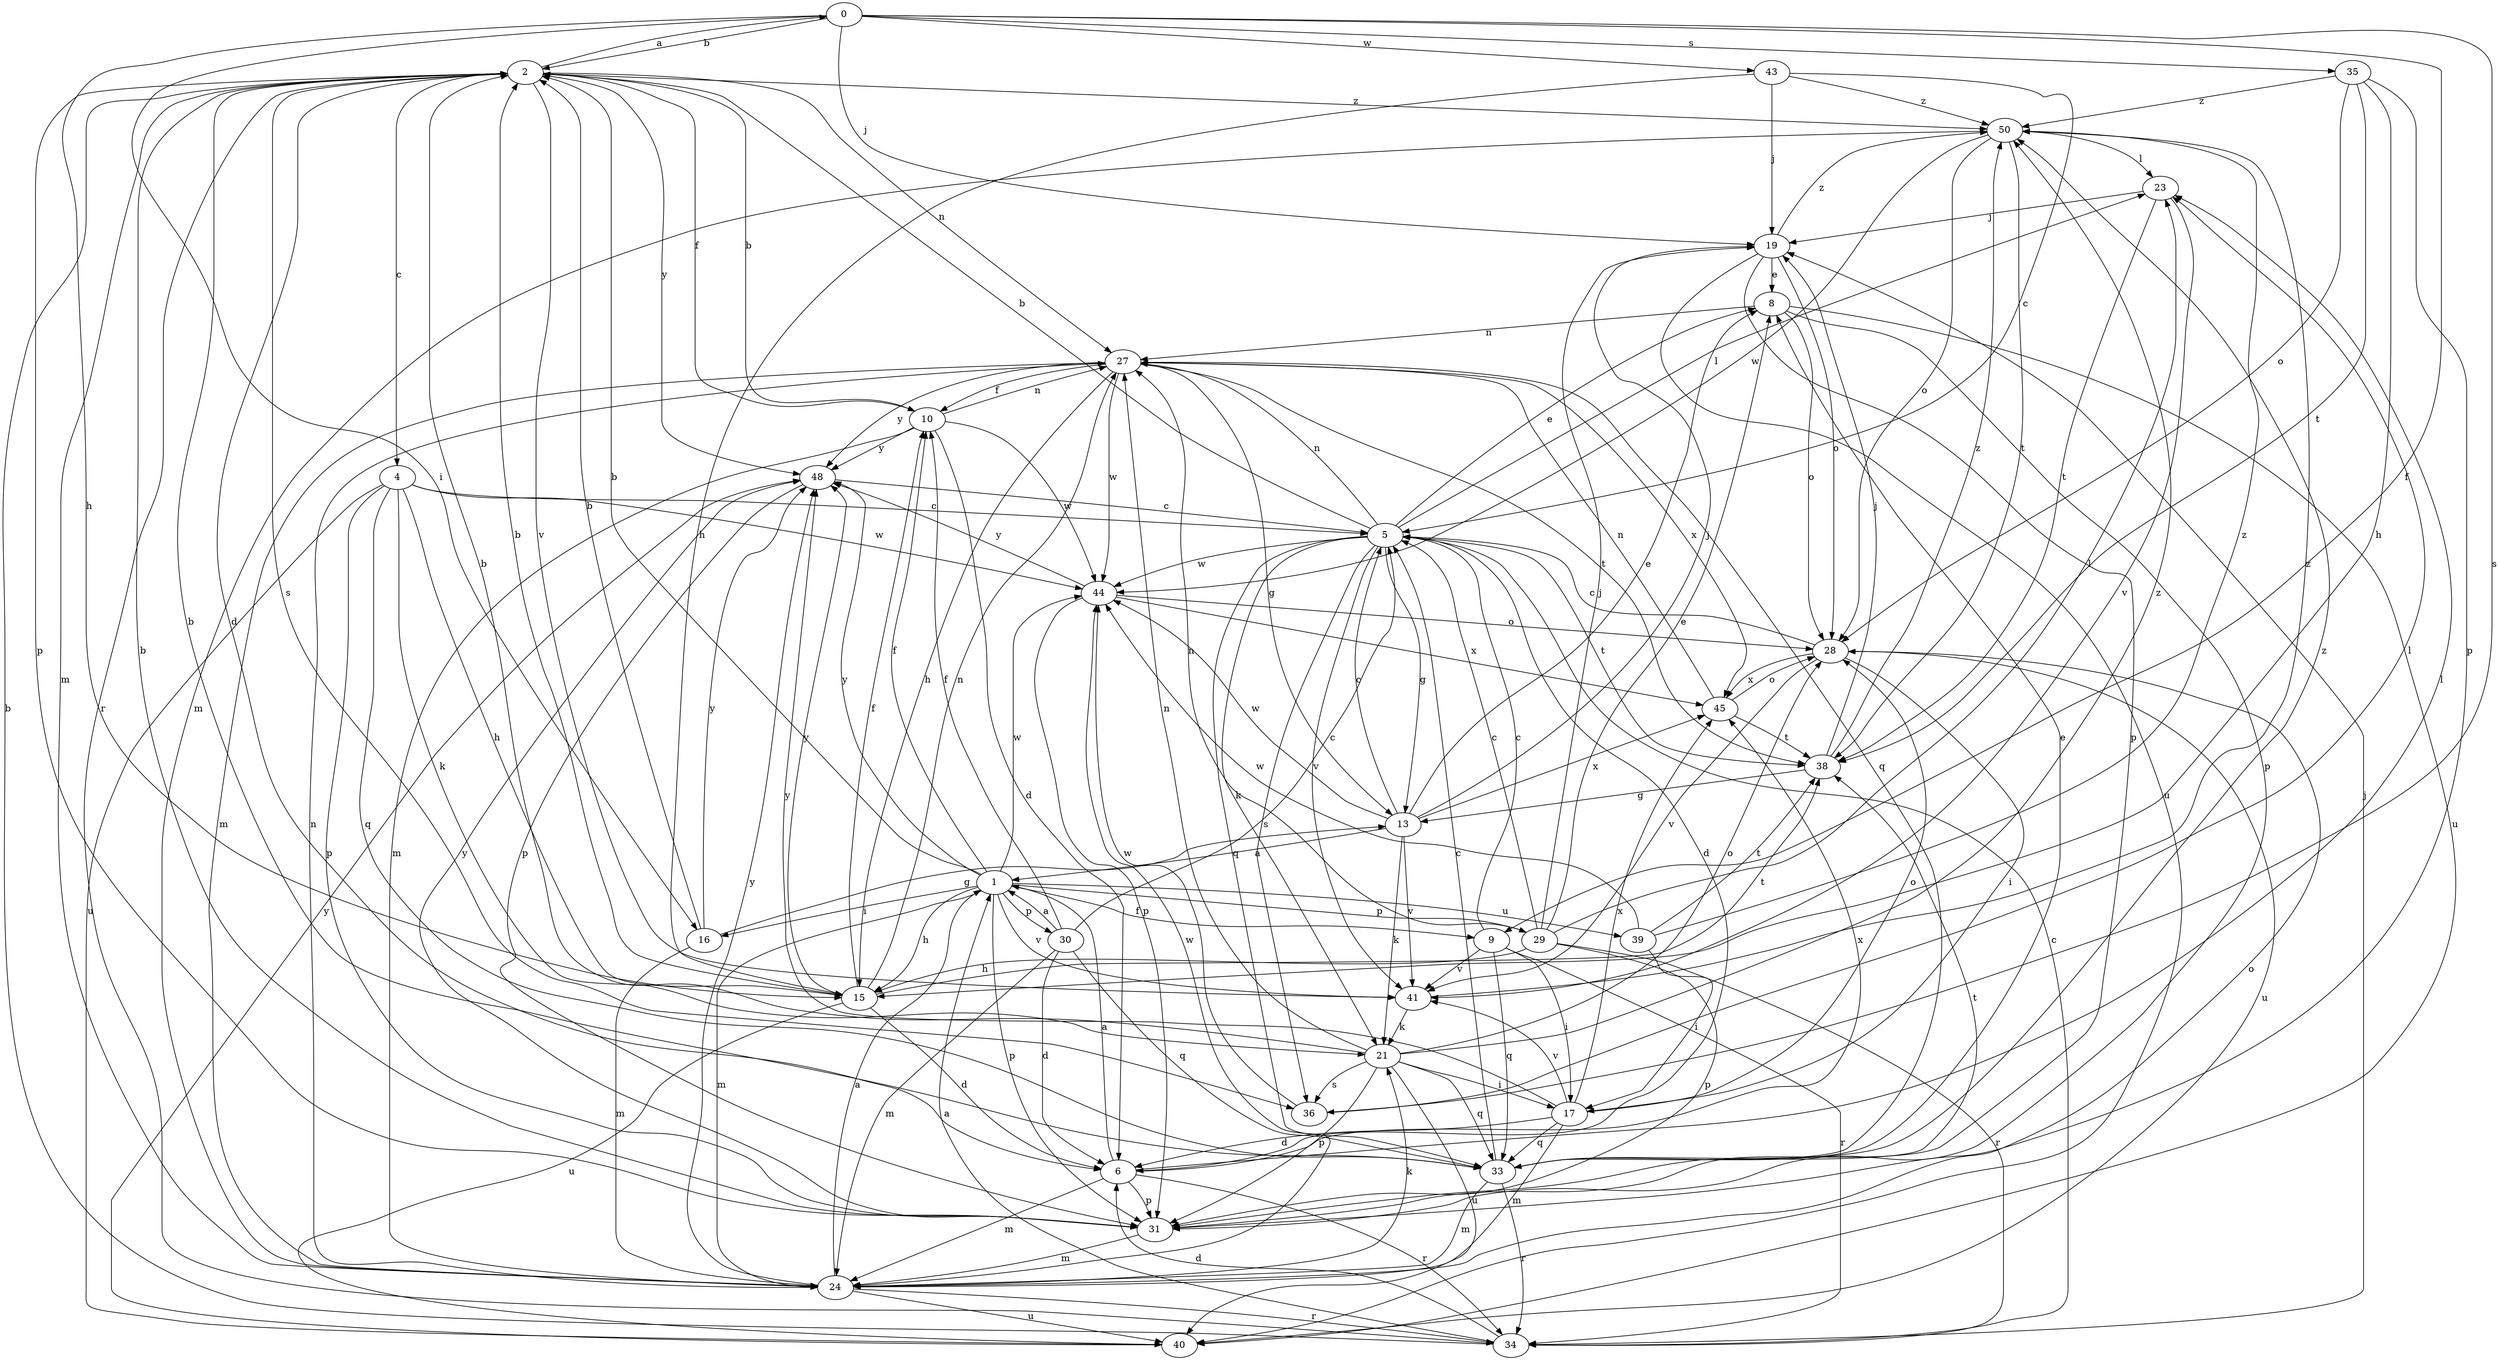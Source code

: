 strict digraph  {
0;
1;
2;
4;
5;
6;
8;
9;
10;
13;
15;
16;
17;
19;
21;
23;
24;
27;
28;
29;
30;
31;
33;
34;
35;
36;
38;
39;
40;
41;
43;
44;
45;
48;
50;
0 -> 2  [label=b];
0 -> 9  [label=f];
0 -> 15  [label=h];
0 -> 16  [label=i];
0 -> 19  [label=j];
0 -> 35  [label=s];
0 -> 36  [label=s];
0 -> 43  [label=w];
1 -> 2  [label=b];
1 -> 9  [label=f];
1 -> 10  [label=f];
1 -> 15  [label=h];
1 -> 16  [label=i];
1 -> 24  [label=m];
1 -> 29  [label=p];
1 -> 30  [label=p];
1 -> 31  [label=p];
1 -> 39  [label=u];
1 -> 41  [label=v];
1 -> 44  [label=w];
1 -> 48  [label=y];
2 -> 0  [label=a];
2 -> 4  [label=c];
2 -> 6  [label=d];
2 -> 10  [label=f];
2 -> 24  [label=m];
2 -> 27  [label=n];
2 -> 31  [label=p];
2 -> 34  [label=r];
2 -> 36  [label=s];
2 -> 41  [label=v];
2 -> 48  [label=y];
2 -> 50  [label=z];
4 -> 5  [label=c];
4 -> 15  [label=h];
4 -> 21  [label=k];
4 -> 31  [label=p];
4 -> 33  [label=q];
4 -> 40  [label=u];
4 -> 44  [label=w];
5 -> 2  [label=b];
5 -> 6  [label=d];
5 -> 8  [label=e];
5 -> 13  [label=g];
5 -> 21  [label=k];
5 -> 23  [label=l];
5 -> 27  [label=n];
5 -> 33  [label=q];
5 -> 36  [label=s];
5 -> 38  [label=t];
5 -> 41  [label=v];
5 -> 44  [label=w];
6 -> 1  [label=a];
6 -> 23  [label=l];
6 -> 24  [label=m];
6 -> 31  [label=p];
6 -> 34  [label=r];
6 -> 45  [label=x];
8 -> 27  [label=n];
8 -> 28  [label=o];
8 -> 31  [label=p];
8 -> 40  [label=u];
9 -> 5  [label=c];
9 -> 17  [label=i];
9 -> 33  [label=q];
9 -> 34  [label=r];
9 -> 41  [label=v];
10 -> 2  [label=b];
10 -> 6  [label=d];
10 -> 24  [label=m];
10 -> 27  [label=n];
10 -> 44  [label=w];
10 -> 48  [label=y];
13 -> 1  [label=a];
13 -> 5  [label=c];
13 -> 8  [label=e];
13 -> 19  [label=j];
13 -> 21  [label=k];
13 -> 41  [label=v];
13 -> 44  [label=w];
13 -> 45  [label=x];
15 -> 2  [label=b];
15 -> 6  [label=d];
15 -> 10  [label=f];
15 -> 27  [label=n];
15 -> 38  [label=t];
15 -> 40  [label=u];
15 -> 48  [label=y];
16 -> 2  [label=b];
16 -> 13  [label=g];
16 -> 24  [label=m];
16 -> 48  [label=y];
17 -> 6  [label=d];
17 -> 24  [label=m];
17 -> 28  [label=o];
17 -> 33  [label=q];
17 -> 41  [label=v];
17 -> 45  [label=x];
17 -> 48  [label=y];
19 -> 8  [label=e];
19 -> 28  [label=o];
19 -> 31  [label=p];
19 -> 40  [label=u];
19 -> 50  [label=z];
21 -> 2  [label=b];
21 -> 17  [label=i];
21 -> 27  [label=n];
21 -> 28  [label=o];
21 -> 31  [label=p];
21 -> 33  [label=q];
21 -> 36  [label=s];
21 -> 40  [label=u];
21 -> 50  [label=z];
23 -> 19  [label=j];
23 -> 38  [label=t];
23 -> 41  [label=v];
24 -> 1  [label=a];
24 -> 21  [label=k];
24 -> 27  [label=n];
24 -> 28  [label=o];
24 -> 34  [label=r];
24 -> 40  [label=u];
24 -> 44  [label=w];
24 -> 48  [label=y];
27 -> 10  [label=f];
27 -> 13  [label=g];
27 -> 15  [label=h];
27 -> 24  [label=m];
27 -> 33  [label=q];
27 -> 38  [label=t];
27 -> 44  [label=w];
27 -> 45  [label=x];
27 -> 48  [label=y];
28 -> 5  [label=c];
28 -> 17  [label=i];
28 -> 40  [label=u];
28 -> 41  [label=v];
28 -> 45  [label=x];
29 -> 5  [label=c];
29 -> 8  [label=e];
29 -> 15  [label=h];
29 -> 19  [label=j];
29 -> 23  [label=l];
29 -> 27  [label=n];
29 -> 31  [label=p];
29 -> 34  [label=r];
30 -> 1  [label=a];
30 -> 5  [label=c];
30 -> 6  [label=d];
30 -> 10  [label=f];
30 -> 24  [label=m];
30 -> 33  [label=q];
31 -> 2  [label=b];
31 -> 24  [label=m];
31 -> 38  [label=t];
31 -> 48  [label=y];
33 -> 2  [label=b];
33 -> 5  [label=c];
33 -> 8  [label=e];
33 -> 24  [label=m];
33 -> 34  [label=r];
33 -> 50  [label=z];
34 -> 1  [label=a];
34 -> 2  [label=b];
34 -> 5  [label=c];
34 -> 6  [label=d];
34 -> 19  [label=j];
35 -> 15  [label=h];
35 -> 28  [label=o];
35 -> 31  [label=p];
35 -> 38  [label=t];
35 -> 50  [label=z];
36 -> 23  [label=l];
36 -> 44  [label=w];
38 -> 13  [label=g];
38 -> 19  [label=j];
38 -> 50  [label=z];
39 -> 17  [label=i];
39 -> 38  [label=t];
39 -> 44  [label=w];
39 -> 50  [label=z];
40 -> 48  [label=y];
41 -> 21  [label=k];
41 -> 50  [label=z];
43 -> 5  [label=c];
43 -> 15  [label=h];
43 -> 19  [label=j];
43 -> 50  [label=z];
44 -> 28  [label=o];
44 -> 31  [label=p];
44 -> 45  [label=x];
44 -> 48  [label=y];
45 -> 27  [label=n];
45 -> 28  [label=o];
45 -> 38  [label=t];
48 -> 5  [label=c];
48 -> 31  [label=p];
50 -> 23  [label=l];
50 -> 24  [label=m];
50 -> 28  [label=o];
50 -> 38  [label=t];
50 -> 44  [label=w];
}
